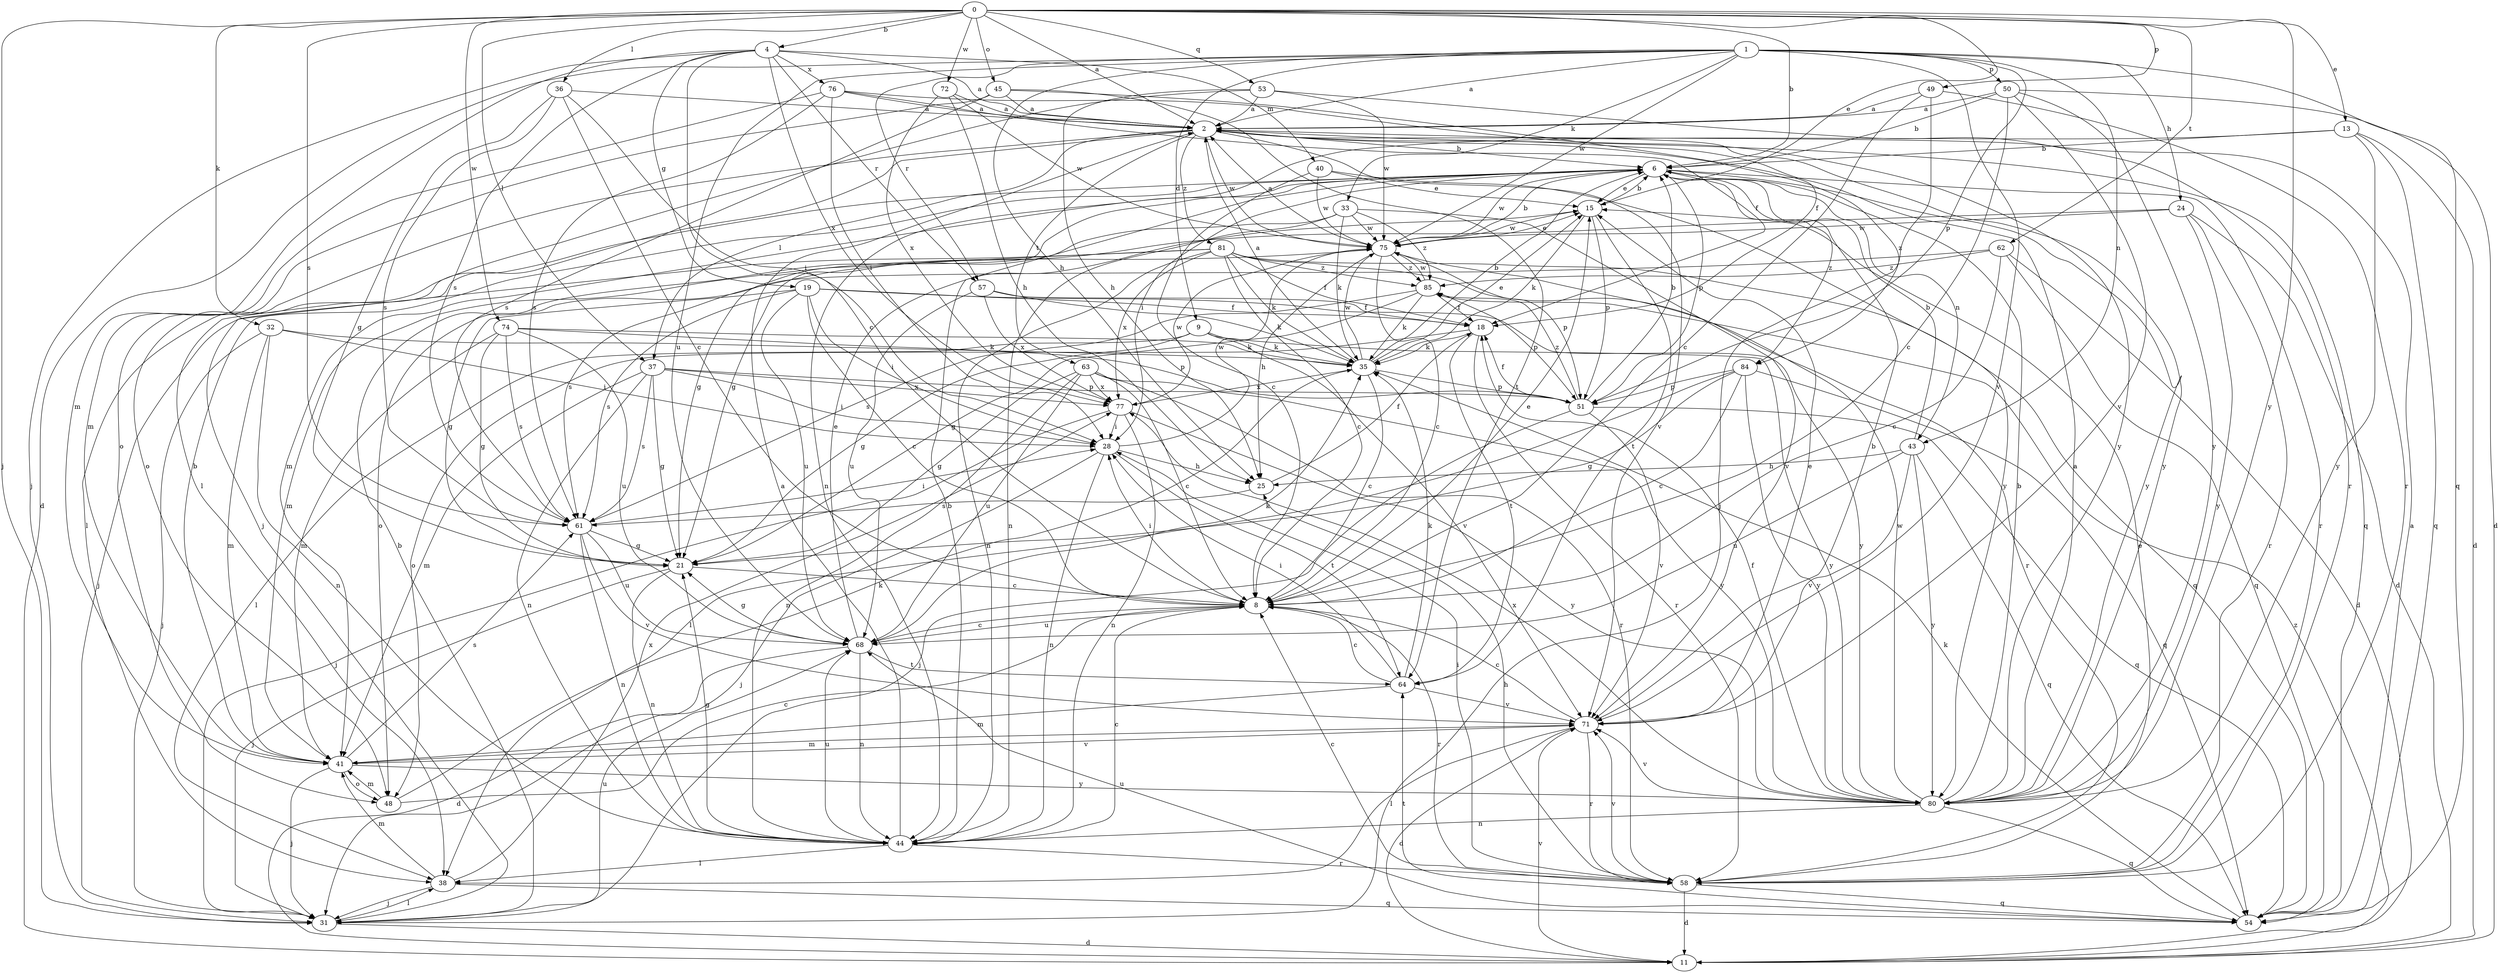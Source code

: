 strict digraph  {
0;
1;
2;
4;
6;
8;
9;
11;
13;
15;
18;
19;
21;
24;
25;
28;
31;
32;
33;
35;
36;
37;
38;
40;
41;
43;
44;
45;
48;
49;
50;
51;
53;
54;
57;
58;
61;
62;
63;
64;
68;
71;
72;
74;
75;
76;
77;
80;
81;
84;
85;
0 -> 2  [label=a];
0 -> 4  [label=b];
0 -> 6  [label=b];
0 -> 13  [label=e];
0 -> 15  [label=e];
0 -> 31  [label=j];
0 -> 32  [label=k];
0 -> 36  [label=l];
0 -> 37  [label=l];
0 -> 45  [label=o];
0 -> 49  [label=p];
0 -> 53  [label=q];
0 -> 61  [label=s];
0 -> 62  [label=t];
0 -> 72  [label=w];
0 -> 74  [label=w];
0 -> 80  [label=y];
1 -> 2  [label=a];
1 -> 9  [label=d];
1 -> 11  [label=d];
1 -> 24  [label=h];
1 -> 25  [label=h];
1 -> 33  [label=k];
1 -> 43  [label=n];
1 -> 50  [label=p];
1 -> 51  [label=p];
1 -> 54  [label=q];
1 -> 57  [label=r];
1 -> 68  [label=u];
1 -> 71  [label=v];
1 -> 75  [label=w];
2 -> 6  [label=b];
2 -> 31  [label=j];
2 -> 37  [label=l];
2 -> 48  [label=o];
2 -> 54  [label=q];
2 -> 63  [label=t];
2 -> 71  [label=v];
2 -> 75  [label=w];
2 -> 80  [label=y];
2 -> 81  [label=z];
2 -> 84  [label=z];
4 -> 2  [label=a];
4 -> 8  [label=c];
4 -> 19  [label=g];
4 -> 31  [label=j];
4 -> 40  [label=m];
4 -> 41  [label=m];
4 -> 57  [label=r];
4 -> 61  [label=s];
4 -> 76  [label=x];
4 -> 77  [label=x];
6 -> 15  [label=e];
6 -> 28  [label=i];
6 -> 38  [label=l];
6 -> 41  [label=m];
6 -> 43  [label=n];
6 -> 51  [label=p];
6 -> 58  [label=r];
6 -> 75  [label=w];
6 -> 80  [label=y];
6 -> 84  [label=z];
8 -> 15  [label=e];
8 -> 28  [label=i];
8 -> 58  [label=r];
8 -> 68  [label=u];
9 -> 21  [label=g];
9 -> 35  [label=k];
9 -> 38  [label=l];
9 -> 71  [label=v];
9 -> 80  [label=y];
11 -> 71  [label=v];
11 -> 85  [label=z];
13 -> 6  [label=b];
13 -> 11  [label=d];
13 -> 44  [label=n];
13 -> 54  [label=q];
13 -> 80  [label=y];
15 -> 6  [label=b];
15 -> 35  [label=k];
15 -> 51  [label=p];
15 -> 64  [label=t];
15 -> 75  [label=w];
18 -> 35  [label=k];
18 -> 48  [label=o];
18 -> 58  [label=r];
18 -> 64  [label=t];
19 -> 8  [label=c];
19 -> 18  [label=f];
19 -> 21  [label=g];
19 -> 28  [label=i];
19 -> 61  [label=s];
19 -> 68  [label=u];
19 -> 80  [label=y];
21 -> 8  [label=c];
21 -> 31  [label=j];
21 -> 44  [label=n];
24 -> 11  [label=d];
24 -> 21  [label=g];
24 -> 58  [label=r];
24 -> 75  [label=w];
24 -> 80  [label=y];
25 -> 18  [label=f];
25 -> 61  [label=s];
28 -> 25  [label=h];
28 -> 31  [label=j];
28 -> 44  [label=n];
28 -> 64  [label=t];
28 -> 75  [label=w];
31 -> 6  [label=b];
31 -> 11  [label=d];
31 -> 38  [label=l];
31 -> 68  [label=u];
32 -> 28  [label=i];
32 -> 31  [label=j];
32 -> 35  [label=k];
32 -> 41  [label=m];
32 -> 44  [label=n];
33 -> 21  [label=g];
33 -> 35  [label=k];
33 -> 44  [label=n];
33 -> 71  [label=v];
33 -> 75  [label=w];
33 -> 85  [label=z];
35 -> 2  [label=a];
35 -> 6  [label=b];
35 -> 8  [label=c];
35 -> 15  [label=e];
35 -> 51  [label=p];
35 -> 75  [label=w];
35 -> 77  [label=x];
36 -> 2  [label=a];
36 -> 8  [label=c];
36 -> 21  [label=g];
36 -> 28  [label=i];
36 -> 61  [label=s];
37 -> 21  [label=g];
37 -> 28  [label=i];
37 -> 41  [label=m];
37 -> 44  [label=n];
37 -> 51  [label=p];
37 -> 61  [label=s];
37 -> 77  [label=x];
38 -> 31  [label=j];
38 -> 41  [label=m];
38 -> 54  [label=q];
38 -> 77  [label=x];
40 -> 8  [label=c];
40 -> 15  [label=e];
40 -> 75  [label=w];
40 -> 80  [label=y];
41 -> 6  [label=b];
41 -> 31  [label=j];
41 -> 48  [label=o];
41 -> 61  [label=s];
41 -> 71  [label=v];
41 -> 80  [label=y];
43 -> 6  [label=b];
43 -> 25  [label=h];
43 -> 54  [label=q];
43 -> 68  [label=u];
43 -> 71  [label=v];
43 -> 80  [label=y];
44 -> 2  [label=a];
44 -> 6  [label=b];
44 -> 8  [label=c];
44 -> 21  [label=g];
44 -> 38  [label=l];
44 -> 58  [label=r];
44 -> 68  [label=u];
45 -> 2  [label=a];
45 -> 18  [label=f];
45 -> 48  [label=o];
45 -> 61  [label=s];
45 -> 64  [label=t];
48 -> 8  [label=c];
48 -> 35  [label=k];
48 -> 41  [label=m];
49 -> 2  [label=a];
49 -> 8  [label=c];
49 -> 31  [label=j];
49 -> 58  [label=r];
50 -> 2  [label=a];
50 -> 6  [label=b];
50 -> 8  [label=c];
50 -> 11  [label=d];
50 -> 71  [label=v];
50 -> 80  [label=y];
51 -> 6  [label=b];
51 -> 18  [label=f];
51 -> 31  [label=j];
51 -> 54  [label=q];
51 -> 71  [label=v];
51 -> 85  [label=z];
53 -> 2  [label=a];
53 -> 25  [label=h];
53 -> 38  [label=l];
53 -> 58  [label=r];
53 -> 75  [label=w];
54 -> 2  [label=a];
54 -> 35  [label=k];
54 -> 64  [label=t];
54 -> 68  [label=u];
57 -> 18  [label=f];
57 -> 35  [label=k];
57 -> 68  [label=u];
57 -> 77  [label=x];
58 -> 8  [label=c];
58 -> 11  [label=d];
58 -> 15  [label=e];
58 -> 25  [label=h];
58 -> 28  [label=i];
58 -> 54  [label=q];
58 -> 71  [label=v];
61 -> 21  [label=g];
61 -> 28  [label=i];
61 -> 44  [label=n];
61 -> 68  [label=u];
61 -> 71  [label=v];
62 -> 8  [label=c];
62 -> 11  [label=d];
62 -> 48  [label=o];
62 -> 54  [label=q];
62 -> 85  [label=z];
63 -> 8  [label=c];
63 -> 21  [label=g];
63 -> 44  [label=n];
63 -> 58  [label=r];
63 -> 68  [label=u];
63 -> 77  [label=x];
63 -> 80  [label=y];
64 -> 8  [label=c];
64 -> 28  [label=i];
64 -> 35  [label=k];
64 -> 41  [label=m];
64 -> 71  [label=v];
68 -> 8  [label=c];
68 -> 11  [label=d];
68 -> 15  [label=e];
68 -> 21  [label=g];
68 -> 35  [label=k];
68 -> 44  [label=n];
68 -> 64  [label=t];
71 -> 6  [label=b];
71 -> 8  [label=c];
71 -> 11  [label=d];
71 -> 15  [label=e];
71 -> 38  [label=l];
71 -> 41  [label=m];
71 -> 58  [label=r];
72 -> 2  [label=a];
72 -> 25  [label=h];
72 -> 75  [label=w];
72 -> 77  [label=x];
74 -> 21  [label=g];
74 -> 35  [label=k];
74 -> 41  [label=m];
74 -> 51  [label=p];
74 -> 61  [label=s];
74 -> 68  [label=u];
75 -> 2  [label=a];
75 -> 6  [label=b];
75 -> 8  [label=c];
75 -> 15  [label=e];
75 -> 25  [label=h];
75 -> 41  [label=m];
75 -> 51  [label=p];
75 -> 85  [label=z];
76 -> 2  [label=a];
76 -> 18  [label=f];
76 -> 28  [label=i];
76 -> 41  [label=m];
76 -> 61  [label=s];
76 -> 80  [label=y];
77 -> 28  [label=i];
77 -> 31  [label=j];
77 -> 44  [label=n];
77 -> 75  [label=w];
77 -> 80  [label=y];
80 -> 2  [label=a];
80 -> 6  [label=b];
80 -> 18  [label=f];
80 -> 44  [label=n];
80 -> 54  [label=q];
80 -> 71  [label=v];
80 -> 75  [label=w];
80 -> 77  [label=x];
81 -> 8  [label=c];
81 -> 18  [label=f];
81 -> 31  [label=j];
81 -> 35  [label=k];
81 -> 44  [label=n];
81 -> 54  [label=q];
81 -> 58  [label=r];
81 -> 61  [label=s];
81 -> 77  [label=x];
81 -> 85  [label=z];
84 -> 8  [label=c];
84 -> 21  [label=g];
84 -> 38  [label=l];
84 -> 51  [label=p];
84 -> 54  [label=q];
84 -> 80  [label=y];
85 -> 18  [label=f];
85 -> 21  [label=g];
85 -> 35  [label=k];
85 -> 51  [label=p];
85 -> 61  [label=s];
85 -> 75  [label=w];
}
